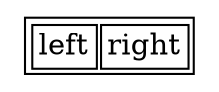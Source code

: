graph matrix_04 {
	node [shape=none]
	tab [label=<<TABLE><TR><TD>left</TD><TD>right</TD></TR></TABLE>>]
}
